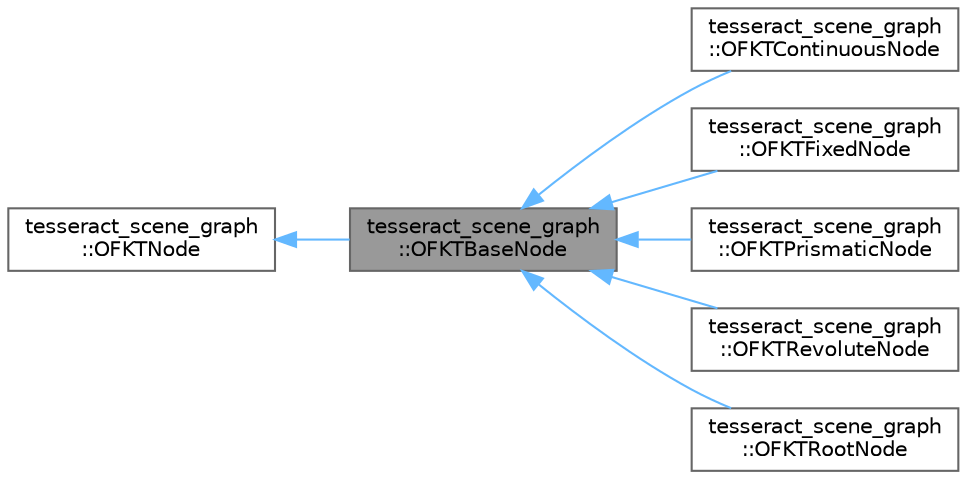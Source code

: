 digraph "tesseract_scene_graph::OFKTBaseNode"
{
 // LATEX_PDF_SIZE
  bgcolor="transparent";
  edge [fontname=Helvetica,fontsize=10,labelfontname=Helvetica,labelfontsize=10];
  node [fontname=Helvetica,fontsize=10,shape=box,height=0.2,width=0.4];
  rankdir="LR";
  Node1 [label="tesseract_scene_graph\l::OFKTBaseNode",height=0.2,width=0.4,color="gray40", fillcolor="grey60", style="filled", fontcolor="black",tooltip=" "];
  Node2 -> Node1 [dir="back",color="steelblue1",style="solid"];
  Node2 [label="tesseract_scene_graph\l::OFKTNode",height=0.2,width=0.4,color="gray40", fillcolor="white", style="filled",URL="$de/d52/classtesseract__scene__graph_1_1OFKTNode.html",tooltip="The OFKT node is contains multiple trasformation which are described below."];
  Node1 -> Node3 [dir="back",color="steelblue1",style="solid"];
  Node3 [label="tesseract_scene_graph\l::OFKTContinuousNode",height=0.2,width=0.4,color="gray40", fillcolor="white", style="filled",URL="$db/dfb/classtesseract__scene__graph_1_1OFKTContinuousNode.html",tooltip=" "];
  Node1 -> Node4 [dir="back",color="steelblue1",style="solid"];
  Node4 [label="tesseract_scene_graph\l::OFKTFixedNode",height=0.2,width=0.4,color="gray40", fillcolor="white", style="filled",URL="$d9/d00/classtesseract__scene__graph_1_1OFKTFixedNode.html",tooltip=" "];
  Node1 -> Node5 [dir="back",color="steelblue1",style="solid"];
  Node5 [label="tesseract_scene_graph\l::OFKTPrismaticNode",height=0.2,width=0.4,color="gray40", fillcolor="white", style="filled",URL="$dc/df4/classtesseract__scene__graph_1_1OFKTPrismaticNode.html",tooltip=" "];
  Node1 -> Node6 [dir="back",color="steelblue1",style="solid"];
  Node6 [label="tesseract_scene_graph\l::OFKTRevoluteNode",height=0.2,width=0.4,color="gray40", fillcolor="white", style="filled",URL="$dc/dee/classtesseract__scene__graph_1_1OFKTRevoluteNode.html",tooltip=" "];
  Node1 -> Node7 [dir="back",color="steelblue1",style="solid"];
  Node7 [label="tesseract_scene_graph\l::OFKTRootNode",height=0.2,width=0.4,color="gray40", fillcolor="white", style="filled",URL="$d1/d20/classtesseract__scene__graph_1_1OFKTRootNode.html",tooltip=" "];
}
